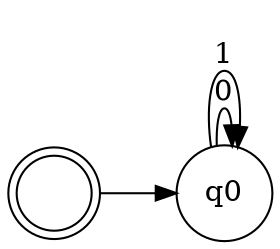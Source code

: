 digraph "DFA 1" {
	graph [rankdir=LR]
	"" [label="" shape=plaintext]
	"" [label="" shape=doublecircle]
	q0 [label=q0 shape=circle]
	"" -> q0 [label=""]
	q0 -> q0 [label=0]
	q0 -> q0 [label=1]
}
